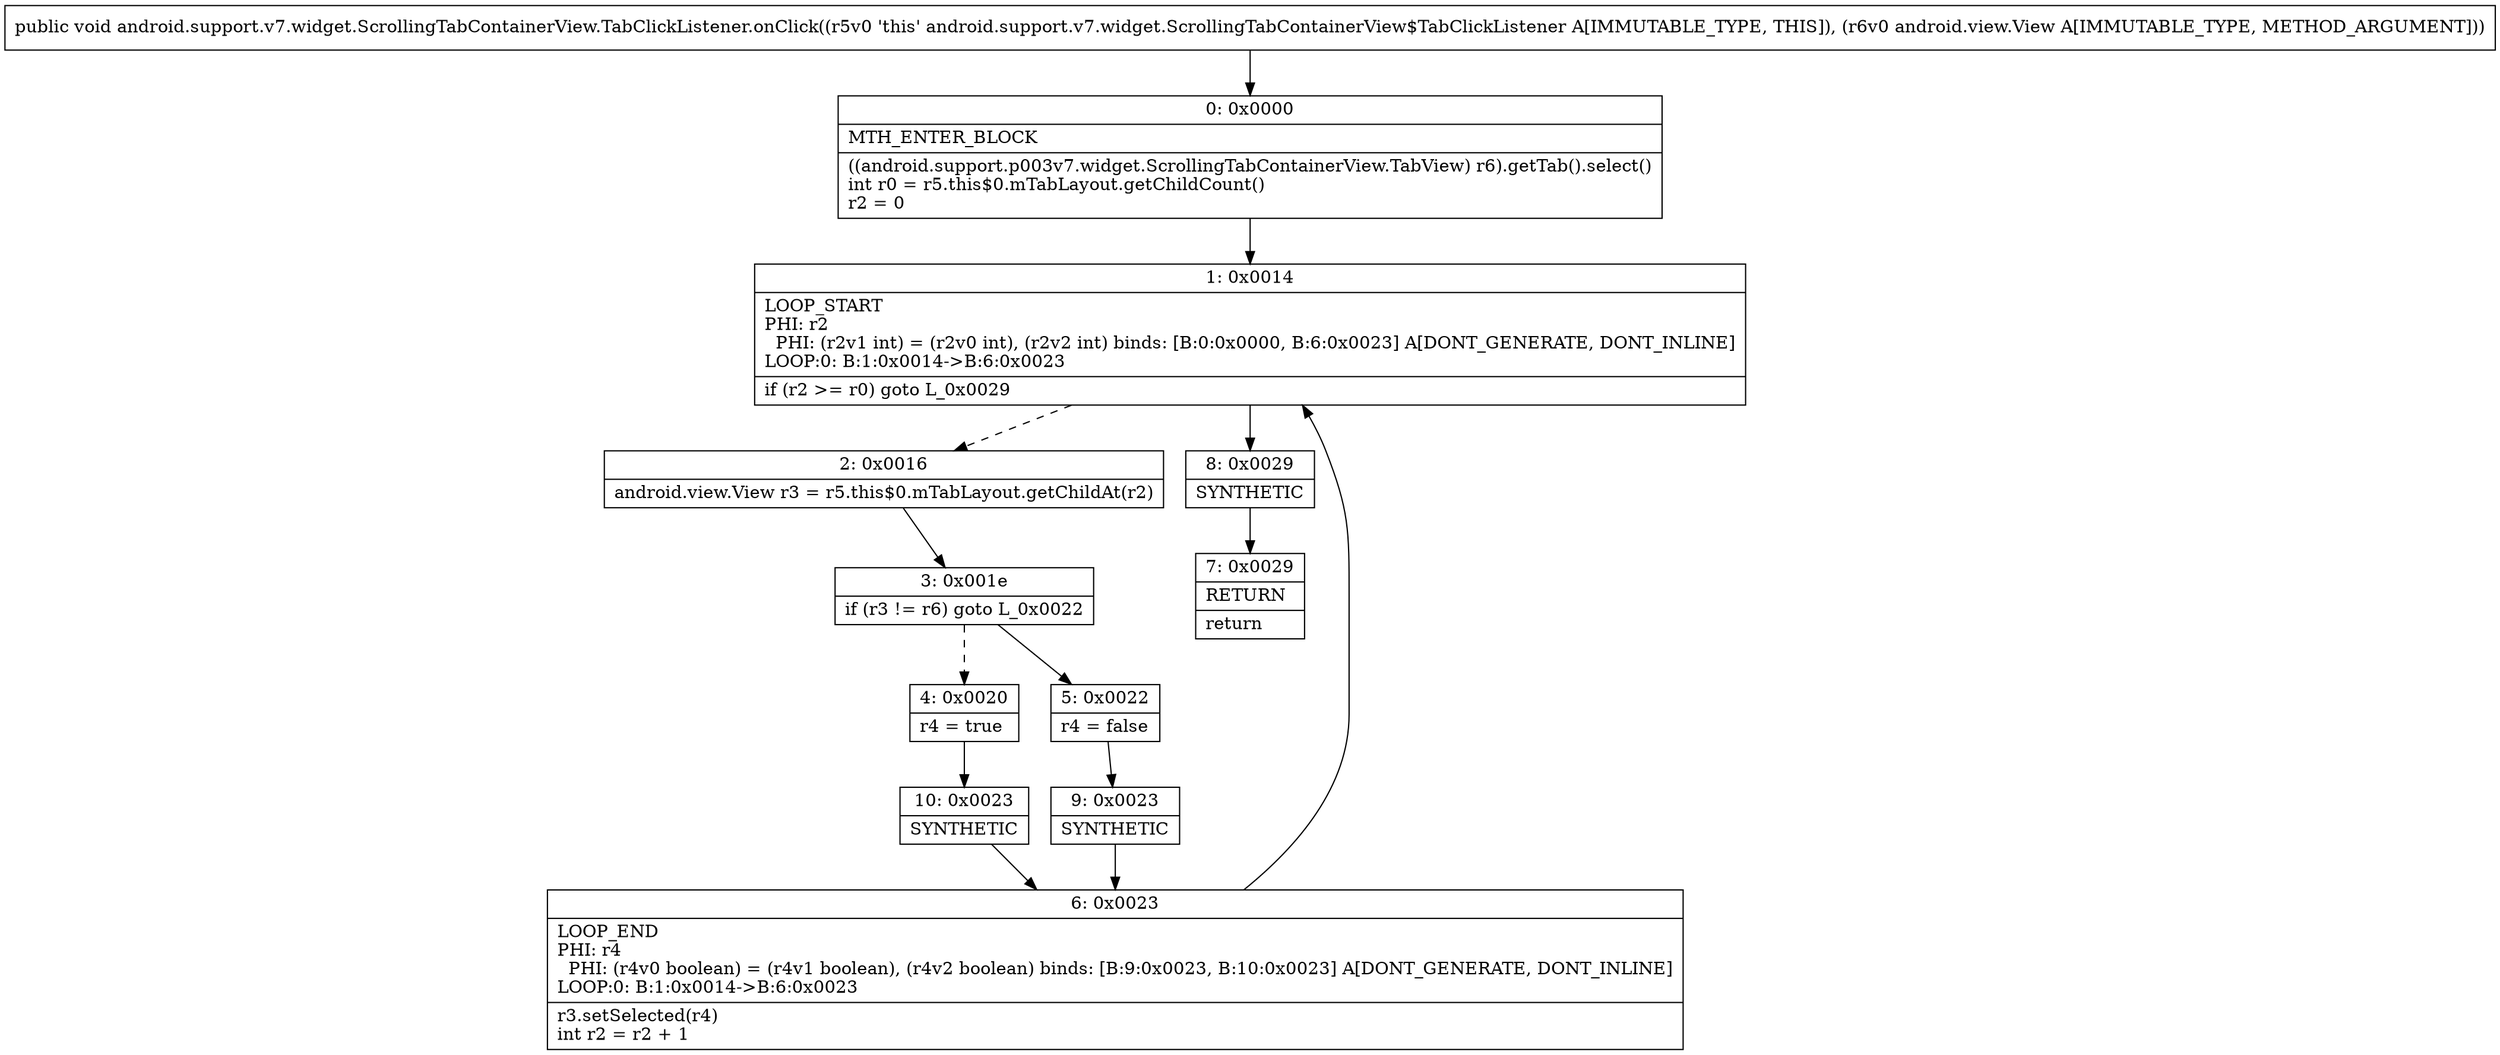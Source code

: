 digraph "CFG forandroid.support.v7.widget.ScrollingTabContainerView.TabClickListener.onClick(Landroid\/view\/View;)V" {
Node_0 [shape=record,label="{0\:\ 0x0000|MTH_ENTER_BLOCK\l|((android.support.p003v7.widget.ScrollingTabContainerView.TabView) r6).getTab().select()\lint r0 = r5.this$0.mTabLayout.getChildCount()\lr2 = 0\l}"];
Node_1 [shape=record,label="{1\:\ 0x0014|LOOP_START\lPHI: r2 \l  PHI: (r2v1 int) = (r2v0 int), (r2v2 int) binds: [B:0:0x0000, B:6:0x0023] A[DONT_GENERATE, DONT_INLINE]\lLOOP:0: B:1:0x0014\-\>B:6:0x0023\l|if (r2 \>= r0) goto L_0x0029\l}"];
Node_2 [shape=record,label="{2\:\ 0x0016|android.view.View r3 = r5.this$0.mTabLayout.getChildAt(r2)\l}"];
Node_3 [shape=record,label="{3\:\ 0x001e|if (r3 != r6) goto L_0x0022\l}"];
Node_4 [shape=record,label="{4\:\ 0x0020|r4 = true\l}"];
Node_5 [shape=record,label="{5\:\ 0x0022|r4 = false\l}"];
Node_6 [shape=record,label="{6\:\ 0x0023|LOOP_END\lPHI: r4 \l  PHI: (r4v0 boolean) = (r4v1 boolean), (r4v2 boolean) binds: [B:9:0x0023, B:10:0x0023] A[DONT_GENERATE, DONT_INLINE]\lLOOP:0: B:1:0x0014\-\>B:6:0x0023\l|r3.setSelected(r4)\lint r2 = r2 + 1\l}"];
Node_7 [shape=record,label="{7\:\ 0x0029|RETURN\l|return\l}"];
Node_8 [shape=record,label="{8\:\ 0x0029|SYNTHETIC\l}"];
Node_9 [shape=record,label="{9\:\ 0x0023|SYNTHETIC\l}"];
Node_10 [shape=record,label="{10\:\ 0x0023|SYNTHETIC\l}"];
MethodNode[shape=record,label="{public void android.support.v7.widget.ScrollingTabContainerView.TabClickListener.onClick((r5v0 'this' android.support.v7.widget.ScrollingTabContainerView$TabClickListener A[IMMUTABLE_TYPE, THIS]), (r6v0 android.view.View A[IMMUTABLE_TYPE, METHOD_ARGUMENT])) }"];
MethodNode -> Node_0;
Node_0 -> Node_1;
Node_1 -> Node_2[style=dashed];
Node_1 -> Node_8;
Node_2 -> Node_3;
Node_3 -> Node_4[style=dashed];
Node_3 -> Node_5;
Node_4 -> Node_10;
Node_5 -> Node_9;
Node_6 -> Node_1;
Node_8 -> Node_7;
Node_9 -> Node_6;
Node_10 -> Node_6;
}

